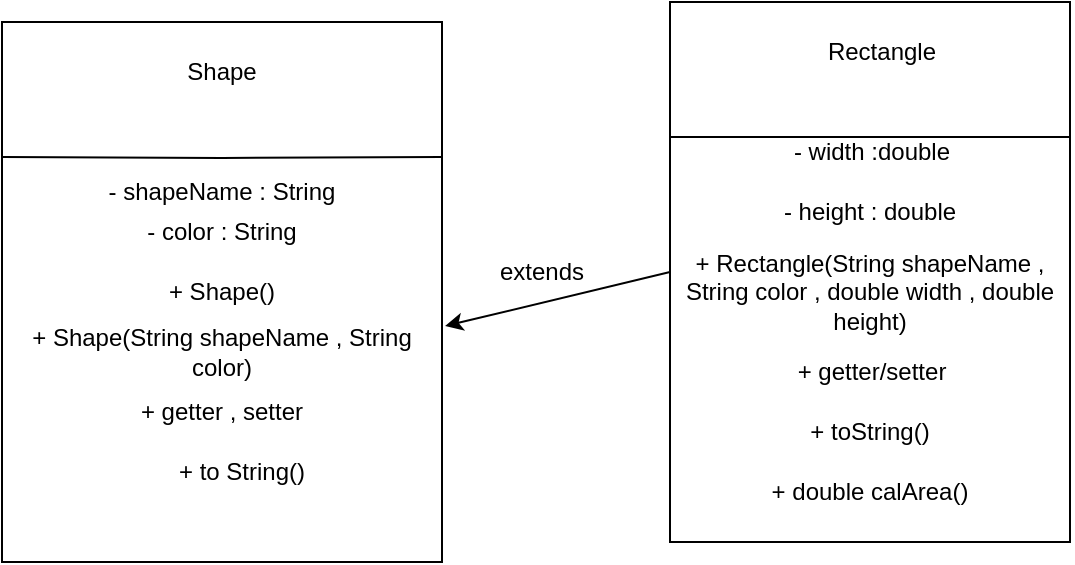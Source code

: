 <mxfile version="24.7.12" pages="2">
  <diagram id="1mROnJfO3UbxHTWTqMiE" name="UML DeThiMau1">
    <mxGraphModel dx="1264" dy="503" grid="1" gridSize="10" guides="1" tooltips="1" connect="1" arrows="1" fold="1" page="1" pageScale="1" pageWidth="827" pageHeight="1169" math="0" shadow="0">
      <root>
        <mxCell id="0" />
        <mxCell id="1" parent="0" />
        <mxCell id="OrHXOV4apKmSpDTuq5Nh-1" value="" style="rounded=0;whiteSpace=wrap;html=1;" vertex="1" parent="1">
          <mxGeometry x="80" y="140" width="220" height="270" as="geometry" />
        </mxCell>
        <mxCell id="OrHXOV4apKmSpDTuq5Nh-2" value="" style="endArrow=none;html=1;rounded=0;exitX=0;exitY=0.25;exitDx=0;exitDy=0;entryX=1;entryY=0.25;entryDx=0;entryDy=0;" edge="1" parent="1" source="OrHXOV4apKmSpDTuq5Nh-1" target="OrHXOV4apKmSpDTuq5Nh-1">
          <mxGeometry width="50" height="50" relative="1" as="geometry">
            <mxPoint x="390" y="290" as="sourcePoint" />
            <mxPoint x="440" y="240" as="targetPoint" />
            <Array as="points">
              <mxPoint x="190" y="208" />
            </Array>
          </mxGeometry>
        </mxCell>
        <mxCell id="OrHXOV4apKmSpDTuq5Nh-3" value="- shapeName : String" style="text;html=1;align=center;verticalAlign=middle;whiteSpace=wrap;rounded=0;" vertex="1" parent="1">
          <mxGeometry x="90" y="210" width="200" height="30" as="geometry" />
        </mxCell>
        <mxCell id="OrHXOV4apKmSpDTuq5Nh-4" value="- color : String" style="text;html=1;align=center;verticalAlign=middle;whiteSpace=wrap;rounded=0;" vertex="1" parent="1">
          <mxGeometry x="90" y="230" width="200" height="30" as="geometry" />
        </mxCell>
        <mxCell id="OrHXOV4apKmSpDTuq5Nh-5" value="+ Shape()" style="text;html=1;align=center;verticalAlign=middle;whiteSpace=wrap;rounded=0;" vertex="1" parent="1">
          <mxGeometry x="90" y="260" width="200" height="30" as="geometry" />
        </mxCell>
        <mxCell id="OrHXOV4apKmSpDTuq5Nh-6" value="Shape" style="text;html=1;align=center;verticalAlign=middle;whiteSpace=wrap;rounded=0;" vertex="1" parent="1">
          <mxGeometry x="160" y="150" width="60" height="30" as="geometry" />
        </mxCell>
        <mxCell id="OrHXOV4apKmSpDTuq5Nh-7" value="" style="rounded=0;whiteSpace=wrap;html=1;" vertex="1" parent="1">
          <mxGeometry x="414" y="130" width="200" height="270" as="geometry" />
        </mxCell>
        <mxCell id="OrHXOV4apKmSpDTuq5Nh-8" value="" style="endArrow=none;html=1;rounded=0;exitX=0;exitY=0.25;exitDx=0;exitDy=0;entryX=1;entryY=0.25;entryDx=0;entryDy=0;" edge="1" parent="1" source="OrHXOV4apKmSpDTuq5Nh-7" target="OrHXOV4apKmSpDTuq5Nh-7">
          <mxGeometry width="50" height="50" relative="1" as="geometry">
            <mxPoint x="510" y="300" as="sourcePoint" />
            <mxPoint x="560" y="250" as="targetPoint" />
          </mxGeometry>
        </mxCell>
        <mxCell id="OrHXOV4apKmSpDTuq5Nh-9" value="- width :double" style="text;html=1;align=center;verticalAlign=middle;whiteSpace=wrap;rounded=0;" vertex="1" parent="1">
          <mxGeometry x="420" y="190" width="190" height="30" as="geometry" />
        </mxCell>
        <mxCell id="OrHXOV4apKmSpDTuq5Nh-10" value="- height : double" style="text;html=1;align=center;verticalAlign=middle;whiteSpace=wrap;rounded=0;" vertex="1" parent="1">
          <mxGeometry x="419" y="220" width="190" height="30" as="geometry" />
        </mxCell>
        <mxCell id="OrHXOV4apKmSpDTuq5Nh-11" value="+ Rectangle(String shapeName , String color , double width , double height)" style="text;html=1;align=center;verticalAlign=middle;whiteSpace=wrap;rounded=0;" vertex="1" parent="1">
          <mxGeometry x="419" y="260" width="190" height="30" as="geometry" />
        </mxCell>
        <mxCell id="OrHXOV4apKmSpDTuq5Nh-12" value="Rectangle" style="text;html=1;align=center;verticalAlign=middle;whiteSpace=wrap;rounded=0;" vertex="1" parent="1">
          <mxGeometry x="490" y="140" width="60" height="30" as="geometry" />
        </mxCell>
        <mxCell id="OrHXOV4apKmSpDTuq5Nh-13" value="+ toString()" style="text;html=1;align=center;verticalAlign=middle;whiteSpace=wrap;rounded=0;" vertex="1" parent="1">
          <mxGeometry x="419" y="330" width="190" height="30" as="geometry" />
        </mxCell>
        <mxCell id="OrHXOV4apKmSpDTuq5Nh-14" value="+ Shape(String shapeName , String color)" style="text;html=1;align=center;verticalAlign=middle;whiteSpace=wrap;rounded=0;" vertex="1" parent="1">
          <mxGeometry x="90" y="290" width="200" height="30" as="geometry" />
        </mxCell>
        <mxCell id="OrHXOV4apKmSpDTuq5Nh-15" value="+ getter , setter" style="text;html=1;align=center;verticalAlign=middle;whiteSpace=wrap;rounded=0;" vertex="1" parent="1">
          <mxGeometry x="90" y="320" width="200" height="30" as="geometry" />
        </mxCell>
        <mxCell id="OrHXOV4apKmSpDTuq5Nh-16" value="+ to String()" style="text;html=1;align=center;verticalAlign=middle;whiteSpace=wrap;rounded=0;" vertex="1" parent="1">
          <mxGeometry x="100" y="350" width="200" height="30" as="geometry" />
        </mxCell>
        <mxCell id="OrHXOV4apKmSpDTuq5Nh-17" value="" style="endArrow=classic;html=1;rounded=0;entryX=1.007;entryY=0.563;entryDx=0;entryDy=0;entryPerimeter=0;exitX=0;exitY=0.5;exitDx=0;exitDy=0;" edge="1" parent="1" source="OrHXOV4apKmSpDTuq5Nh-7" target="OrHXOV4apKmSpDTuq5Nh-1">
          <mxGeometry width="50" height="50" relative="1" as="geometry">
            <mxPoint x="410" y="290" as="sourcePoint" />
            <mxPoint x="460" y="240" as="targetPoint" />
          </mxGeometry>
        </mxCell>
        <mxCell id="OrHXOV4apKmSpDTuq5Nh-18" value="extends" style="text;html=1;align=center;verticalAlign=middle;whiteSpace=wrap;rounded=0;" vertex="1" parent="1">
          <mxGeometry x="330" y="260" width="40" height="10" as="geometry" />
        </mxCell>
        <mxCell id="OrHXOV4apKmSpDTuq5Nh-20" value="+ getter/setter" style="text;html=1;align=center;verticalAlign=middle;whiteSpace=wrap;rounded=0;" vertex="1" parent="1">
          <mxGeometry x="420" y="300" width="190" height="30" as="geometry" />
        </mxCell>
        <mxCell id="OrHXOV4apKmSpDTuq5Nh-21" value="+ double calArea()" style="text;html=1;align=center;verticalAlign=middle;whiteSpace=wrap;rounded=0;" vertex="1" parent="1">
          <mxGeometry x="419" y="360" width="190" height="30" as="geometry" />
        </mxCell>
      </root>
    </mxGraphModel>
  </diagram>
  <diagram name="UML DeThiMau2" id="fJB8E1wp1TbjpE0optl7">
    <mxGraphModel dx="1264" dy="503" grid="1" gridSize="10" guides="1" tooltips="1" connect="1" arrows="1" fold="1" page="1" pageScale="1" pageWidth="827" pageHeight="1169" math="0" shadow="0">
      <root>
        <mxCell id="0" />
        <mxCell id="1" parent="0" />
        <mxCell id="M0Gbp0l8jsLFHe8LVxpy-3" value="" style="rounded=0;whiteSpace=wrap;html=1;" vertex="1" parent="1">
          <mxGeometry x="80" y="140" width="220" height="270" as="geometry" />
        </mxCell>
        <mxCell id="M0Gbp0l8jsLFHe8LVxpy-6" value="" style="endArrow=none;html=1;rounded=0;exitX=0;exitY=0.25;exitDx=0;exitDy=0;entryX=1;entryY=0.25;entryDx=0;entryDy=0;" edge="1" parent="1" source="M0Gbp0l8jsLFHe8LVxpy-3" target="M0Gbp0l8jsLFHe8LVxpy-3">
          <mxGeometry width="50" height="50" relative="1" as="geometry">
            <mxPoint x="390" y="290" as="sourcePoint" />
            <mxPoint x="440" y="240" as="targetPoint" />
            <Array as="points">
              <mxPoint x="190" y="208" />
            </Array>
          </mxGeometry>
        </mxCell>
        <mxCell id="M0Gbp0l8jsLFHe8LVxpy-8" value="- personID : String" style="text;html=1;align=center;verticalAlign=middle;whiteSpace=wrap;rounded=0;" vertex="1" parent="1">
          <mxGeometry x="90" y="210" width="200" height="30" as="geometry" />
        </mxCell>
        <mxCell id="M0Gbp0l8jsLFHe8LVxpy-9" value="- personName : String" style="text;html=1;align=center;verticalAlign=middle;whiteSpace=wrap;rounded=0;" vertex="1" parent="1">
          <mxGeometry x="90" y="230" width="200" height="30" as="geometry" />
        </mxCell>
        <mxCell id="M0Gbp0l8jsLFHe8LVxpy-10" value="- dateOfBirth : String" style="text;html=1;align=center;verticalAlign=middle;whiteSpace=wrap;rounded=0;" vertex="1" parent="1">
          <mxGeometry x="90" y="260" width="200" height="30" as="geometry" />
        </mxCell>
        <mxCell id="M0Gbp0l8jsLFHe8LVxpy-11" value="Person" style="text;html=1;align=center;verticalAlign=middle;whiteSpace=wrap;rounded=0;" vertex="1" parent="1">
          <mxGeometry x="160" y="150" width="60" height="30" as="geometry" />
        </mxCell>
        <mxCell id="M0Gbp0l8jsLFHe8LVxpy-13" value="" style="rounded=0;whiteSpace=wrap;html=1;" vertex="1" parent="1">
          <mxGeometry x="414" y="130" width="200" height="260" as="geometry" />
        </mxCell>
        <mxCell id="M0Gbp0l8jsLFHe8LVxpy-14" value="" style="endArrow=none;html=1;rounded=0;exitX=0;exitY=0.25;exitDx=0;exitDy=0;entryX=1;entryY=0.25;entryDx=0;entryDy=0;" edge="1" parent="1" source="M0Gbp0l8jsLFHe8LVxpy-13" target="M0Gbp0l8jsLFHe8LVxpy-13">
          <mxGeometry width="50" height="50" relative="1" as="geometry">
            <mxPoint x="510" y="300" as="sourcePoint" />
            <mxPoint x="560" y="250" as="targetPoint" />
          </mxGeometry>
        </mxCell>
        <mxCell id="M0Gbp0l8jsLFHe8LVxpy-15" value="- markAvg : double" style="text;html=1;align=center;verticalAlign=middle;whiteSpace=wrap;rounded=0;" vertex="1" parent="1">
          <mxGeometry x="420" y="190" width="190" height="30" as="geometry" />
        </mxCell>
        <mxCell id="M0Gbp0l8jsLFHe8LVxpy-16" value="+ Student(personID , personName , dateOfBirth , markAvg)" style="text;html=1;align=center;verticalAlign=middle;whiteSpace=wrap;rounded=0;" vertex="1" parent="1">
          <mxGeometry x="419" y="220" width="190" height="30" as="geometry" />
        </mxCell>
        <mxCell id="M0Gbp0l8jsLFHe8LVxpy-17" value="+ getter, setter" style="text;html=1;align=center;verticalAlign=middle;whiteSpace=wrap;rounded=0;" vertex="1" parent="1">
          <mxGeometry x="419" y="250" width="190" height="30" as="geometry" />
        </mxCell>
        <mxCell id="M0Gbp0l8jsLFHe8LVxpy-18" value="Student" style="text;html=1;align=center;verticalAlign=middle;whiteSpace=wrap;rounded=0;" vertex="1" parent="1">
          <mxGeometry x="490" y="140" width="60" height="30" as="geometry" />
        </mxCell>
        <mxCell id="M0Gbp0l8jsLFHe8LVxpy-19" value="+ toString()" style="text;html=1;align=center;verticalAlign=middle;whiteSpace=wrap;rounded=0;" vertex="1" parent="1">
          <mxGeometry x="419" y="280" width="190" height="30" as="geometry" />
        </mxCell>
        <mxCell id="M0Gbp0l8jsLFHe8LVxpy-20" value="+ Person(personID , personName , dateOfBirth)" style="text;html=1;align=center;verticalAlign=middle;whiteSpace=wrap;rounded=0;" vertex="1" parent="1">
          <mxGeometry x="90" y="290" width="200" height="30" as="geometry" />
        </mxCell>
        <mxCell id="M0Gbp0l8jsLFHe8LVxpy-21" value="+ getter , setter" style="text;html=1;align=center;verticalAlign=middle;whiteSpace=wrap;rounded=0;" vertex="1" parent="1">
          <mxGeometry x="90" y="320" width="200" height="30" as="geometry" />
        </mxCell>
        <mxCell id="M0Gbp0l8jsLFHe8LVxpy-22" value="+ to String()" style="text;html=1;align=center;verticalAlign=middle;whiteSpace=wrap;rounded=0;" vertex="1" parent="1">
          <mxGeometry x="100" y="350" width="200" height="30" as="geometry" />
        </mxCell>
        <mxCell id="M0Gbp0l8jsLFHe8LVxpy-23" value="" style="endArrow=classic;html=1;rounded=0;entryX=1.007;entryY=0.563;entryDx=0;entryDy=0;entryPerimeter=0;exitX=0;exitY=0.5;exitDx=0;exitDy=0;" edge="1" parent="1" source="M0Gbp0l8jsLFHe8LVxpy-13" target="M0Gbp0l8jsLFHe8LVxpy-3">
          <mxGeometry width="50" height="50" relative="1" as="geometry">
            <mxPoint x="410" y="290" as="sourcePoint" />
            <mxPoint x="460" y="240" as="targetPoint" />
          </mxGeometry>
        </mxCell>
        <mxCell id="M0Gbp0l8jsLFHe8LVxpy-24" value="extends" style="text;html=1;align=center;verticalAlign=middle;whiteSpace=wrap;rounded=0;" vertex="1" parent="1">
          <mxGeometry x="330" y="260" width="40" height="10" as="geometry" />
        </mxCell>
      </root>
    </mxGraphModel>
  </diagram>
</mxfile>

